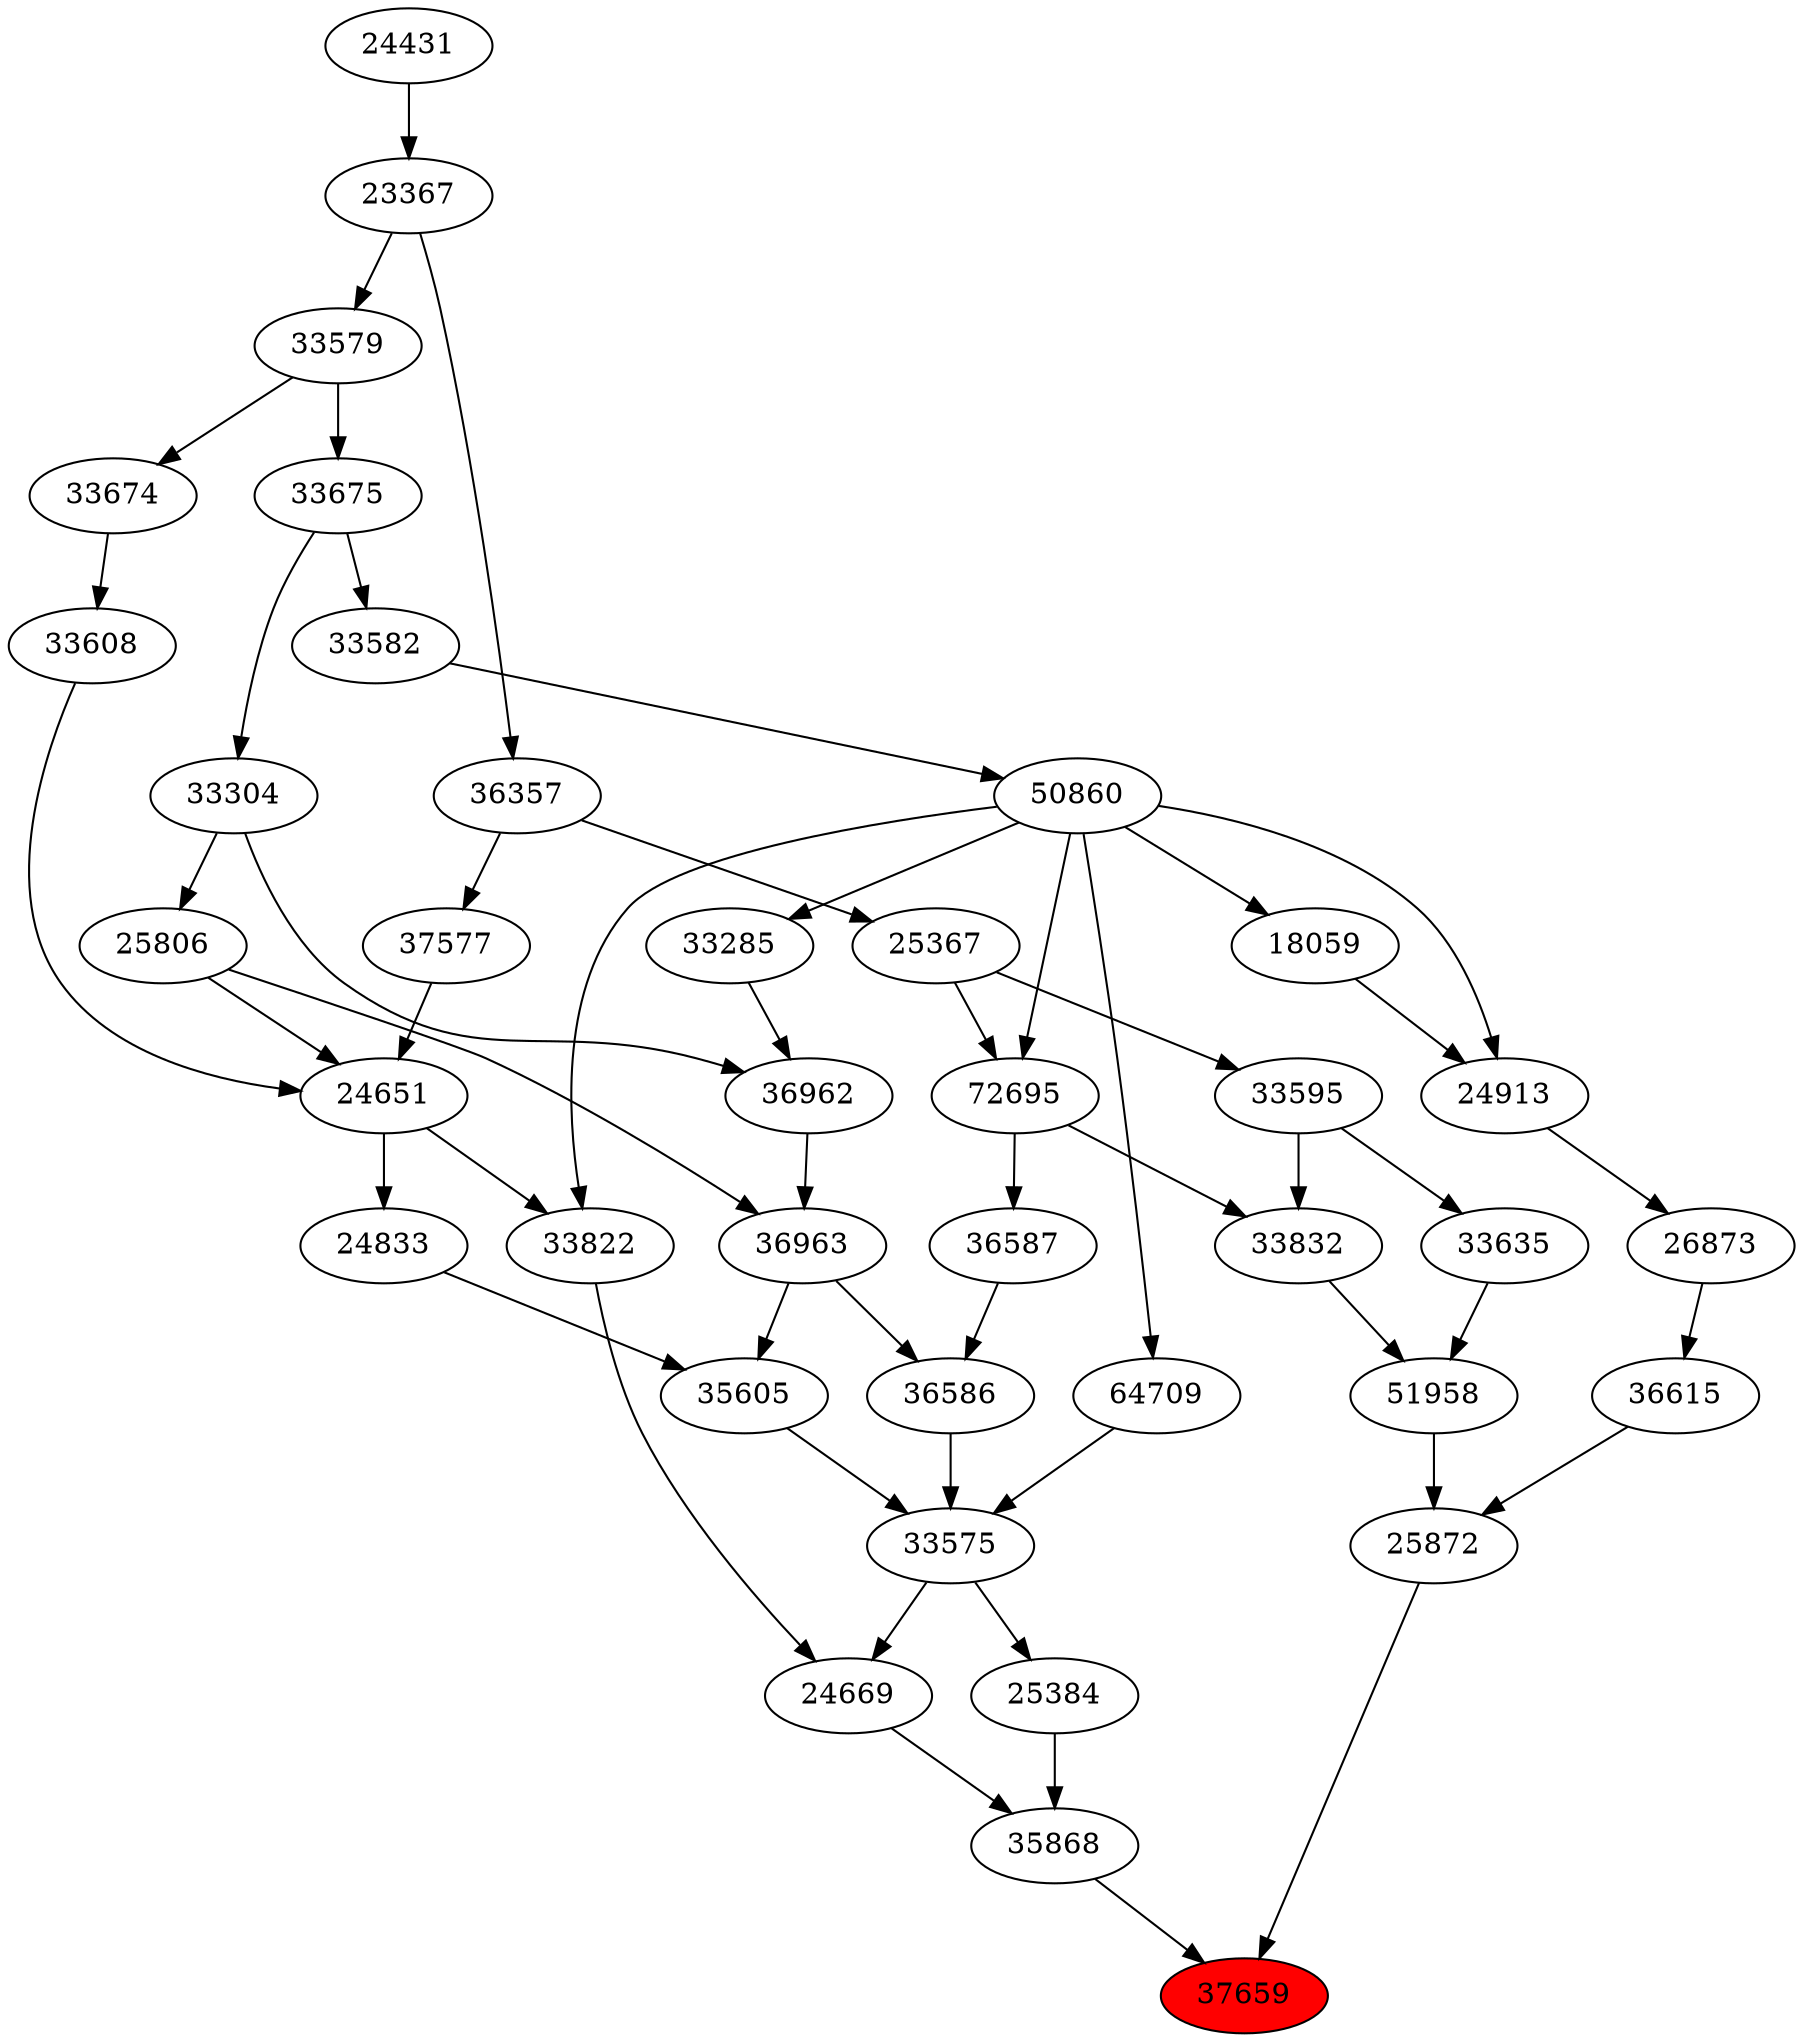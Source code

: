 strict digraph{ 
37659 [label="37659" fillcolor=red style=filled]
25872 -> 37659
35868 -> 37659
25872 [label="25872"]
36615 -> 25872
51958 -> 25872
35868 [label="35868"]
25384 -> 35868
24669 -> 35868
36615 [label="36615"]
26873 -> 36615
51958 [label="51958"]
33832 -> 51958
33635 -> 51958
25384 [label="25384"]
33575 -> 25384
24669 [label="24669"]
33575 -> 24669
33822 -> 24669
26873 [label="26873"]
24913 -> 26873
33832 [label="33832"]
72695 -> 33832
33595 -> 33832
33635 [label="33635"]
33595 -> 33635
33575 [label="33575"]
36586 -> 33575
35605 -> 33575
64709 -> 33575
33822 [label="33822"]
24651 -> 33822
50860 -> 33822
24913 [label="24913"]
18059 -> 24913
50860 -> 24913
72695 [label="72695"]
50860 -> 72695
25367 -> 72695
33595 [label="33595"]
25367 -> 33595
36586 [label="36586"]
36587 -> 36586
36963 -> 36586
35605 [label="35605"]
24833 -> 35605
36963 -> 35605
64709 [label="64709"]
50860 -> 64709
24651 [label="24651"]
25806 -> 24651
33608 -> 24651
37577 -> 24651
50860 [label="50860"]
33582 -> 50860
18059 [label="18059"]
50860 -> 18059
25367 [label="25367"]
36357 -> 25367
36587 [label="36587"]
72695 -> 36587
36963 [label="36963"]
36962 -> 36963
25806 -> 36963
24833 [label="24833"]
24651 -> 24833
25806 [label="25806"]
33304 -> 25806
33608 [label="33608"]
33674 -> 33608
37577 [label="37577"]
36357 -> 37577
33582 [label="33582"]
33675 -> 33582
36357 [label="36357"]
23367 -> 36357
36962 [label="36962"]
33285 -> 36962
33304 -> 36962
33304 [label="33304"]
33675 -> 33304
33674 [label="33674"]
33579 -> 33674
33675 [label="33675"]
33579 -> 33675
23367 [label="23367"]
24431 -> 23367
33285 [label="33285"]
50860 -> 33285
33579 [label="33579"]
23367 -> 33579
24431 [label="24431"]
}